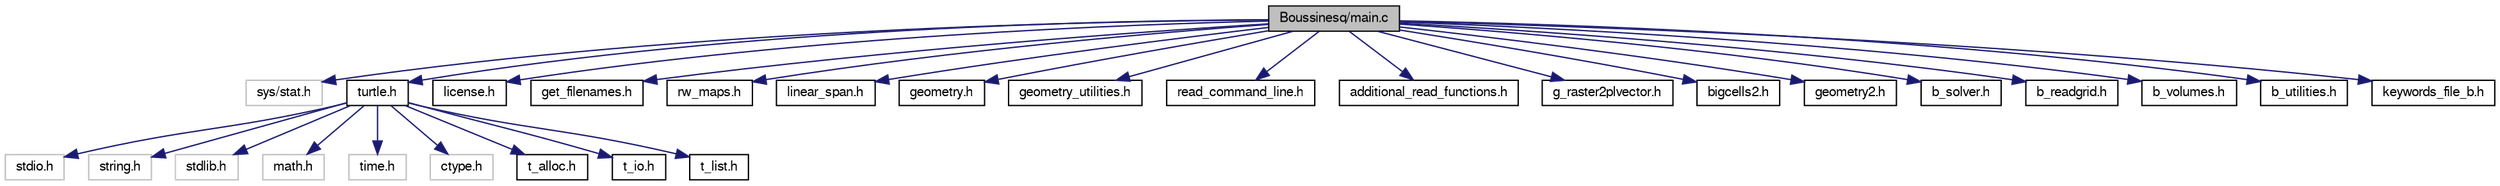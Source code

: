 digraph "Boussinesq/main.c"
{
  bgcolor="transparent";
  edge [fontname="FreeSans",fontsize="10",labelfontname="FreeSans",labelfontsize="10"];
  node [fontname="FreeSans",fontsize="10",shape=record];
  Node1 [label="Boussinesq/main.c",height=0.2,width=0.4,color="black", fillcolor="grey75", style="filled" fontcolor="black"];
  Node1 -> Node2 [color="midnightblue",fontsize="10",style="solid",fontname="FreeSans"];
  Node2 [label="sys/stat.h",height=0.2,width=0.4,color="grey75"];
  Node1 -> Node3 [color="midnightblue",fontsize="10",style="solid",fontname="FreeSans"];
  Node3 [label="turtle.h",height=0.2,width=0.4,color="black",URL="$turtle_8h.html"];
  Node3 -> Node4 [color="midnightblue",fontsize="10",style="solid",fontname="FreeSans"];
  Node4 [label="stdio.h",height=0.2,width=0.4,color="grey75"];
  Node3 -> Node5 [color="midnightblue",fontsize="10",style="solid",fontname="FreeSans"];
  Node5 [label="string.h",height=0.2,width=0.4,color="grey75"];
  Node3 -> Node6 [color="midnightblue",fontsize="10",style="solid",fontname="FreeSans"];
  Node6 [label="stdlib.h",height=0.2,width=0.4,color="grey75"];
  Node3 -> Node7 [color="midnightblue",fontsize="10",style="solid",fontname="FreeSans"];
  Node7 [label="math.h",height=0.2,width=0.4,color="grey75"];
  Node3 -> Node8 [color="midnightblue",fontsize="10",style="solid",fontname="FreeSans"];
  Node8 [label="time.h",height=0.2,width=0.4,color="grey75"];
  Node3 -> Node9 [color="midnightblue",fontsize="10",style="solid",fontname="FreeSans"];
  Node9 [label="ctype.h",height=0.2,width=0.4,color="grey75"];
  Node3 -> Node10 [color="midnightblue",fontsize="10",style="solid",fontname="FreeSans"];
  Node10 [label="t_alloc.h",height=0.2,width=0.4,color="black",URL="$t__alloc_8h.html"];
  Node3 -> Node11 [color="midnightblue",fontsize="10",style="solid",fontname="FreeSans"];
  Node11 [label="t_io.h",height=0.2,width=0.4,color="black",URL="$t__io_8h.html"];
  Node3 -> Node12 [color="midnightblue",fontsize="10",style="solid",fontname="FreeSans"];
  Node12 [label="t_list.h",height=0.2,width=0.4,color="black",URL="$t__list_8h.html"];
  Node1 -> Node13 [color="midnightblue",fontsize="10",style="solid",fontname="FreeSans"];
  Node13 [label="license.h",height=0.2,width=0.4,color="black",URL="$license_8h.html"];
  Node1 -> Node14 [color="midnightblue",fontsize="10",style="solid",fontname="FreeSans"];
  Node14 [label="get_filenames.h",height=0.2,width=0.4,color="black",URL="$get__filenames_8h.html"];
  Node1 -> Node15 [color="midnightblue",fontsize="10",style="solid",fontname="FreeSans"];
  Node15 [label="rw_maps.h",height=0.2,width=0.4,color="black",URL="$rw__maps_8h.html"];
  Node1 -> Node16 [color="midnightblue",fontsize="10",style="solid",fontname="FreeSans"];
  Node16 [label="linear_span.h",height=0.2,width=0.4,color="black",URL="$linear__span_8h.html"];
  Node1 -> Node17 [color="midnightblue",fontsize="10",style="solid",fontname="FreeSans"];
  Node17 [label="geometry.h",height=0.2,width=0.4,color="black",URL="$geometry_8h.html"];
  Node1 -> Node18 [color="midnightblue",fontsize="10",style="solid",fontname="FreeSans"];
  Node18 [label="geometry_utilities.h",height=0.2,width=0.4,color="black",URL="$geometry__utilities_8h.html"];
  Node1 -> Node19 [color="midnightblue",fontsize="10",style="solid",fontname="FreeSans"];
  Node19 [label="read_command_line.h",height=0.2,width=0.4,color="black",URL="$read__command__line_8h.html"];
  Node1 -> Node20 [color="midnightblue",fontsize="10",style="solid",fontname="FreeSans"];
  Node20 [label="additional_read_functions.h",height=0.2,width=0.4,color="black",URL="$additional__read__functions_8h.html"];
  Node1 -> Node21 [color="midnightblue",fontsize="10",style="solid",fontname="FreeSans"];
  Node21 [label="g_raster2plvector.h",height=0.2,width=0.4,color="black",URL="$g__raster2plvector_8h.html"];
  Node1 -> Node22 [color="midnightblue",fontsize="10",style="solid",fontname="FreeSans"];
  Node22 [label="bigcells2.h",height=0.2,width=0.4,color="black",URL="$bigcells2_8h.html"];
  Node1 -> Node23 [color="midnightblue",fontsize="10",style="solid",fontname="FreeSans"];
  Node23 [label="geometry2.h",height=0.2,width=0.4,color="black",URL="$geometry2_8h.html"];
  Node1 -> Node24 [color="midnightblue",fontsize="10",style="solid",fontname="FreeSans"];
  Node24 [label="b_solver.h",height=0.2,width=0.4,color="black",URL="$b__solver_8h.html"];
  Node1 -> Node25 [color="midnightblue",fontsize="10",style="solid",fontname="FreeSans"];
  Node25 [label="b_readgrid.h",height=0.2,width=0.4,color="black",URL="$b__readgrid_8h.html"];
  Node1 -> Node26 [color="midnightblue",fontsize="10",style="solid",fontname="FreeSans"];
  Node26 [label="b_volumes.h",height=0.2,width=0.4,color="black",URL="$b__volumes_8h.html"];
  Node1 -> Node27 [color="midnightblue",fontsize="10",style="solid",fontname="FreeSans"];
  Node27 [label="b_utilities.h",height=0.2,width=0.4,color="black",URL="$b__utilities_8h.html"];
  Node1 -> Node28 [color="midnightblue",fontsize="10",style="solid",fontname="FreeSans"];
  Node28 [label="keywords_file_b.h",height=0.2,width=0.4,color="black",URL="$keywords__file__b_8h.html"];
}
